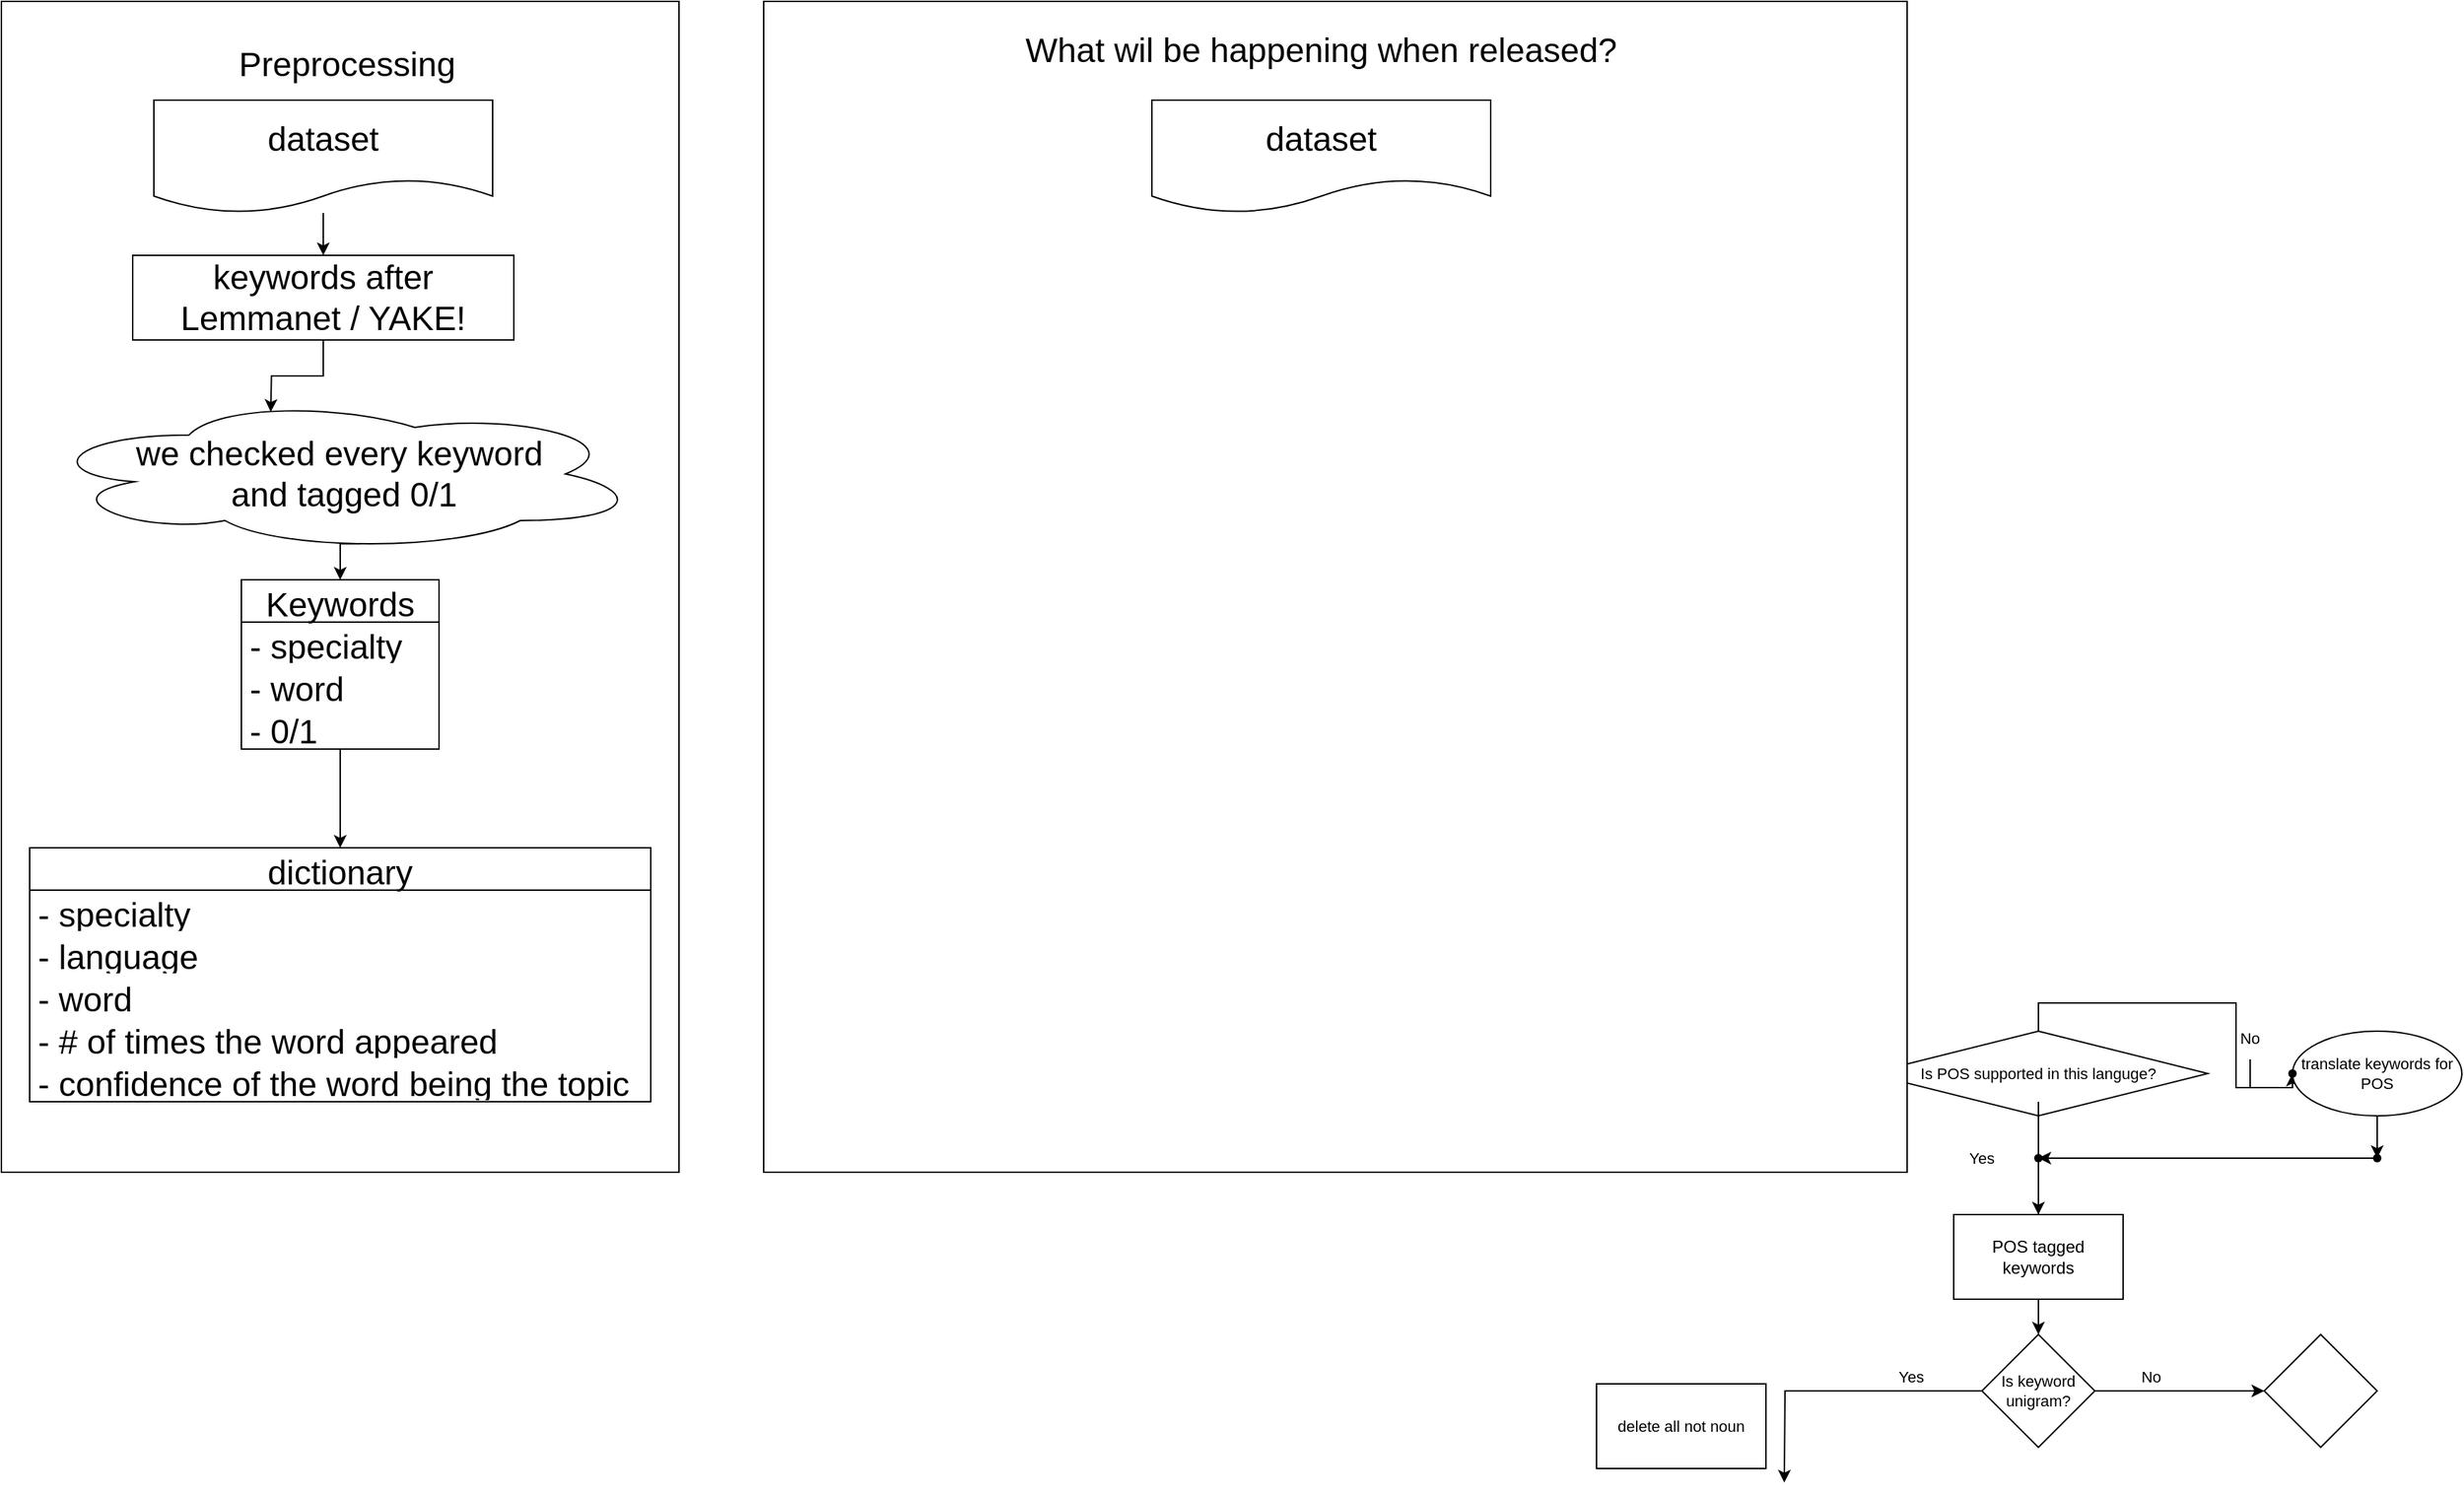 <mxfile version="20.0.4" type="github">
  <diagram id="jyxu2O19Q4zOR1j5VVk1" name="Page-1">
    <mxGraphModel dx="1955" dy="1150" grid="1" gridSize="10" guides="1" tooltips="1" connect="1" arrows="1" fold="1" page="1" pageScale="1" pageWidth="827" pageHeight="1169" math="0" shadow="0">
      <root>
        <mxCell id="0" />
        <mxCell id="1" parent="0" />
        <mxCell id="x0YamRShH7wEF_Pz-_7j-72" value="" style="rounded=0;whiteSpace=wrap;html=1;fontSize=24;" vertex="1" parent="1">
          <mxGeometry x="10" y="10" width="480" height="830" as="geometry" />
        </mxCell>
        <mxCell id="x0YamRShH7wEF_Pz-_7j-2" value="&lt;font style=&quot;font-size: 24px;&quot;&gt;Preprocessing&lt;/font&gt;" style="text;html=1;strokeColor=none;fillColor=none;align=center;verticalAlign=middle;whiteSpace=wrap;rounded=0;" vertex="1" parent="1">
          <mxGeometry x="40" y="40" width="430" height="30" as="geometry" />
        </mxCell>
        <mxCell id="x0YamRShH7wEF_Pz-_7j-68" value="" style="edgeStyle=orthogonalEdgeStyle;rounded=0;orthogonalLoop=1;jettySize=auto;html=1;fontSize=11;" edge="1" parent="1" source="x0YamRShH7wEF_Pz-_7j-3" target="x0YamRShH7wEF_Pz-_7j-64">
          <mxGeometry relative="1" as="geometry" />
        </mxCell>
        <mxCell id="x0YamRShH7wEF_Pz-_7j-3" value="Keywords" style="swimlane;fontStyle=0;childLayout=stackLayout;horizontal=1;startSize=30;horizontalStack=0;resizeParent=1;resizeParentMax=0;resizeLast=0;collapsible=1;marginBottom=0;fontSize=24;" vertex="1" parent="1">
          <mxGeometry x="180" y="420" width="140" height="120" as="geometry" />
        </mxCell>
        <mxCell id="x0YamRShH7wEF_Pz-_7j-4" value="- specialty" style="text;strokeColor=none;fillColor=none;align=left;verticalAlign=middle;spacingLeft=4;spacingRight=4;overflow=hidden;points=[[0,0.5],[1,0.5]];portConstraint=eastwest;rotatable=0;fontSize=24;" vertex="1" parent="x0YamRShH7wEF_Pz-_7j-3">
          <mxGeometry y="30" width="140" height="30" as="geometry" />
        </mxCell>
        <mxCell id="x0YamRShH7wEF_Pz-_7j-5" value="- word" style="text;strokeColor=none;fillColor=none;align=left;verticalAlign=middle;spacingLeft=4;spacingRight=4;overflow=hidden;points=[[0,0.5],[1,0.5]];portConstraint=eastwest;rotatable=0;fontSize=24;" vertex="1" parent="x0YamRShH7wEF_Pz-_7j-3">
          <mxGeometry y="60" width="140" height="30" as="geometry" />
        </mxCell>
        <mxCell id="x0YamRShH7wEF_Pz-_7j-6" value="- 0/1" style="text;strokeColor=none;fillColor=none;align=left;verticalAlign=middle;spacingLeft=4;spacingRight=4;overflow=hidden;points=[[0,0.5],[1,0.5]];portConstraint=eastwest;rotatable=0;fontSize=24;" vertex="1" parent="x0YamRShH7wEF_Pz-_7j-3">
          <mxGeometry y="90" width="140" height="30" as="geometry" />
        </mxCell>
        <mxCell id="x0YamRShH7wEF_Pz-_7j-16" value="" style="edgeStyle=orthogonalEdgeStyle;rounded=0;orthogonalLoop=1;jettySize=auto;html=1;fontSize=12;" edge="1" parent="1" source="x0YamRShH7wEF_Pz-_7j-8" target="x0YamRShH7wEF_Pz-_7j-14">
          <mxGeometry relative="1" as="geometry" />
        </mxCell>
        <mxCell id="x0YamRShH7wEF_Pz-_7j-8" value="dataset" style="shape=document;whiteSpace=wrap;html=1;boundedLbl=1;fontSize=24;" vertex="1" parent="1">
          <mxGeometry x="118" y="80" width="240" height="80" as="geometry" />
        </mxCell>
        <mxCell id="x0YamRShH7wEF_Pz-_7j-62" style="edgeStyle=orthogonalEdgeStyle;rounded=0;orthogonalLoop=1;jettySize=auto;html=1;exitX=0.5;exitY=1;exitDx=0;exitDy=0;entryX=0.4;entryY=0.1;entryDx=0;entryDy=0;entryPerimeter=0;fontSize=11;" edge="1" parent="1" source="x0YamRShH7wEF_Pz-_7j-14">
          <mxGeometry relative="1" as="geometry">
            <mxPoint x="200.8" y="301" as="targetPoint" />
          </mxGeometry>
        </mxCell>
        <mxCell id="x0YamRShH7wEF_Pz-_7j-14" value="keywords after Lemmanet / YAKE!" style="whiteSpace=wrap;html=1;sketch=0;fontSize=24;" vertex="1" parent="1">
          <mxGeometry x="103" y="190" width="270" height="60" as="geometry" />
        </mxCell>
        <mxCell id="x0YamRShH7wEF_Pz-_7j-28" value="" style="edgeStyle=orthogonalEdgeStyle;rounded=0;orthogonalLoop=1;jettySize=auto;html=1;fontSize=11;startArrow=none;" edge="1" parent="1" source="x0YamRShH7wEF_Pz-_7j-49" target="x0YamRShH7wEF_Pz-_7j-27">
          <mxGeometry relative="1" as="geometry" />
        </mxCell>
        <mxCell id="x0YamRShH7wEF_Pz-_7j-17" value="&lt;font style=&quot;font-size: 11px;&quot;&gt;Is POS supported in this languge?&lt;/font&gt;" style="rhombus;whiteSpace=wrap;html=1;sketch=0;" vertex="1" parent="1">
          <mxGeometry x="1333" y="740" width="240" height="60" as="geometry" />
        </mxCell>
        <mxCell id="x0YamRShH7wEF_Pz-_7j-40" style="edgeStyle=orthogonalEdgeStyle;rounded=0;orthogonalLoop=1;jettySize=auto;html=1;exitX=0.5;exitY=1;exitDx=0;exitDy=0;fontSize=11;" edge="1" parent="1" source="x0YamRShH7wEF_Pz-_7j-19" target="x0YamRShH7wEF_Pz-_7j-41">
          <mxGeometry relative="1" as="geometry">
            <mxPoint x="1452.667" y="980" as="targetPoint" />
          </mxGeometry>
        </mxCell>
        <mxCell id="x0YamRShH7wEF_Pz-_7j-19" value="POS tagged keywords" style="whiteSpace=wrap;html=1;sketch=0;" vertex="1" parent="1">
          <mxGeometry x="1393" y="870" width="120" height="60" as="geometry" />
        </mxCell>
        <mxCell id="x0YamRShH7wEF_Pz-_7j-32" value="" style="edgeStyle=orthogonalEdgeStyle;rounded=0;orthogonalLoop=1;jettySize=auto;html=1;fontSize=11;" edge="1" parent="1" source="x0YamRShH7wEF_Pz-_7j-25" target="x0YamRShH7wEF_Pz-_7j-31">
          <mxGeometry relative="1" as="geometry" />
        </mxCell>
        <mxCell id="x0YamRShH7wEF_Pz-_7j-25" value="translate keywords for POS" style="ellipse;whiteSpace=wrap;html=1;fontSize=11;" vertex="1" parent="1">
          <mxGeometry x="1633" y="740" width="120" height="60" as="geometry" />
        </mxCell>
        <mxCell id="x0YamRShH7wEF_Pz-_7j-27" value="" style="shape=waypoint;sketch=0;size=6;pointerEvents=1;points=[];fillColor=default;resizable=0;rotatable=0;perimeter=centerPerimeter;snapToPoint=1;" vertex="1" parent="1">
          <mxGeometry x="1613" y="750" width="40" height="40" as="geometry" />
        </mxCell>
        <mxCell id="x0YamRShH7wEF_Pz-_7j-35" value="" style="edgeStyle=orthogonalEdgeStyle;rounded=0;orthogonalLoop=1;jettySize=auto;html=1;fontSize=11;" edge="1" parent="1" source="x0YamRShH7wEF_Pz-_7j-31" target="x0YamRShH7wEF_Pz-_7j-34">
          <mxGeometry relative="1" as="geometry" />
        </mxCell>
        <mxCell id="x0YamRShH7wEF_Pz-_7j-31" value="" style="shape=waypoint;sketch=0;size=6;pointerEvents=1;points=[];fillColor=default;resizable=0;rotatable=0;perimeter=centerPerimeter;snapToPoint=1;fontSize=11;" vertex="1" parent="1">
          <mxGeometry x="1673" y="810" width="40" height="40" as="geometry" />
        </mxCell>
        <mxCell id="x0YamRShH7wEF_Pz-_7j-37" value="" style="edgeStyle=orthogonalEdgeStyle;rounded=0;orthogonalLoop=1;jettySize=auto;html=1;fontSize=11;" edge="1" parent="1" source="x0YamRShH7wEF_Pz-_7j-34" target="x0YamRShH7wEF_Pz-_7j-19">
          <mxGeometry relative="1" as="geometry" />
        </mxCell>
        <mxCell id="x0YamRShH7wEF_Pz-_7j-34" value="" style="shape=waypoint;sketch=0;size=6;pointerEvents=1;points=[];fillColor=default;resizable=0;rotatable=0;perimeter=centerPerimeter;snapToPoint=1;fontSize=11;" vertex="1" parent="1">
          <mxGeometry x="1433" y="810" width="40" height="40" as="geometry" />
        </mxCell>
        <mxCell id="x0YamRShH7wEF_Pz-_7j-36" value="" style="edgeStyle=orthogonalEdgeStyle;rounded=0;orthogonalLoop=1;jettySize=auto;html=1;fontSize=11;endArrow=none;" edge="1" parent="1" source="x0YamRShH7wEF_Pz-_7j-17" target="x0YamRShH7wEF_Pz-_7j-34">
          <mxGeometry relative="1" as="geometry">
            <mxPoint x="1453" y="800" as="sourcePoint" />
            <mxPoint x="1453" y="880" as="targetPoint" />
          </mxGeometry>
        </mxCell>
        <mxCell id="x0YamRShH7wEF_Pz-_7j-43" value="" style="edgeStyle=orthogonalEdgeStyle;rounded=0;orthogonalLoop=1;jettySize=auto;html=1;fontSize=11;entryX=0.5;entryY=0;entryDx=0;entryDy=0;startArrow=none;exitX=0;exitY=0.5;exitDx=0;exitDy=0;" edge="1" parent="1" source="x0YamRShH7wEF_Pz-_7j-41">
          <mxGeometry relative="1" as="geometry">
            <mxPoint x="1323" y="995" as="sourcePoint" />
            <mxPoint x="1272.997" y="1060" as="targetPoint" />
          </mxGeometry>
        </mxCell>
        <mxCell id="x0YamRShH7wEF_Pz-_7j-54" value="" style="edgeStyle=orthogonalEdgeStyle;rounded=0;orthogonalLoop=1;jettySize=auto;html=1;fontSize=11;" edge="1" parent="1" source="x0YamRShH7wEF_Pz-_7j-41" target="x0YamRShH7wEF_Pz-_7j-53">
          <mxGeometry relative="1" as="geometry" />
        </mxCell>
        <mxCell id="x0YamRShH7wEF_Pz-_7j-41" value="Is keyword unigram?" style="rhombus;whiteSpace=wrap;html=1;fontSize=11;" vertex="1" parent="1">
          <mxGeometry x="1412.997" y="955" width="80" height="80" as="geometry" />
        </mxCell>
        <mxCell id="x0YamRShH7wEF_Pz-_7j-42" value="delete all not noun" style="whiteSpace=wrap;html=1;fontSize=11;" vertex="1" parent="1">
          <mxGeometry x="1139.997" y="990" width="120" height="60" as="geometry" />
        </mxCell>
        <mxCell id="x0YamRShH7wEF_Pz-_7j-50" value="Yes" style="text;html=1;strokeColor=none;fillColor=none;align=center;verticalAlign=middle;whiteSpace=wrap;rounded=0;fontSize=11;" vertex="1" parent="1">
          <mxGeometry x="1383" y="815" width="60" height="30" as="geometry" />
        </mxCell>
        <mxCell id="x0YamRShH7wEF_Pz-_7j-52" value="Yes" style="text;html=1;strokeColor=none;fillColor=none;align=center;verticalAlign=middle;whiteSpace=wrap;rounded=0;fontSize=11;" vertex="1" parent="1">
          <mxGeometry x="1333" y="970" width="60" height="30" as="geometry" />
        </mxCell>
        <mxCell id="x0YamRShH7wEF_Pz-_7j-53" value="" style="rhombus;whiteSpace=wrap;html=1;fontSize=11;" vertex="1" parent="1">
          <mxGeometry x="1612.997" y="955" width="80" height="80" as="geometry" />
        </mxCell>
        <mxCell id="x0YamRShH7wEF_Pz-_7j-55" value="No" style="text;html=1;strokeColor=none;fillColor=none;align=center;verticalAlign=middle;whiteSpace=wrap;rounded=0;fontSize=11;" vertex="1" parent="1">
          <mxGeometry x="1503" y="970" width="60" height="30" as="geometry" />
        </mxCell>
        <mxCell id="x0YamRShH7wEF_Pz-_7j-63" style="edgeStyle=orthogonalEdgeStyle;rounded=0;orthogonalLoop=1;jettySize=auto;html=1;exitX=0.55;exitY=0.95;exitDx=0;exitDy=0;exitPerimeter=0;entryX=0.5;entryY=0;entryDx=0;entryDy=0;fontSize=11;" edge="1" parent="1" target="x0YamRShH7wEF_Pz-_7j-3">
          <mxGeometry relative="1" as="geometry">
            <mxPoint x="264.85" y="394.5" as="sourcePoint" />
          </mxGeometry>
        </mxCell>
        <mxCell id="x0YamRShH7wEF_Pz-_7j-61" value="we checked every keyword&lt;br style=&quot;font-size: 24px;&quot;&gt;&amp;nbsp;and tagged 0/1" style="ellipse;shape=cloud;whiteSpace=wrap;html=1;fontSize=24;" vertex="1" parent="1">
          <mxGeometry x="36" y="290" width="427" height="110" as="geometry" />
        </mxCell>
        <mxCell id="x0YamRShH7wEF_Pz-_7j-64" value="dictionary" style="swimlane;fontStyle=0;childLayout=stackLayout;horizontal=1;startSize=30;horizontalStack=0;resizeParent=1;resizeParentMax=0;resizeLast=0;collapsible=1;marginBottom=0;fontSize=24;" vertex="1" parent="1">
          <mxGeometry x="30" y="610" width="440" height="180" as="geometry" />
        </mxCell>
        <mxCell id="x0YamRShH7wEF_Pz-_7j-65" value="- specialty" style="text;strokeColor=none;fillColor=none;align=left;verticalAlign=middle;spacingLeft=4;spacingRight=4;overflow=hidden;points=[[0,0.5],[1,0.5]];portConstraint=eastwest;rotatable=0;fontSize=24;" vertex="1" parent="x0YamRShH7wEF_Pz-_7j-64">
          <mxGeometry y="30" width="440" height="30" as="geometry" />
        </mxCell>
        <mxCell id="x0YamRShH7wEF_Pz-_7j-70" value="- language" style="text;strokeColor=none;fillColor=none;align=left;verticalAlign=middle;spacingLeft=4;spacingRight=4;overflow=hidden;points=[[0,0.5],[1,0.5]];portConstraint=eastwest;rotatable=0;fontSize=24;" vertex="1" parent="x0YamRShH7wEF_Pz-_7j-64">
          <mxGeometry y="60" width="440" height="30" as="geometry" />
        </mxCell>
        <mxCell id="x0YamRShH7wEF_Pz-_7j-66" value="- word" style="text;strokeColor=none;fillColor=none;align=left;verticalAlign=middle;spacingLeft=4;spacingRight=4;overflow=hidden;points=[[0,0.5],[1,0.5]];portConstraint=eastwest;rotatable=0;fontSize=24;" vertex="1" parent="x0YamRShH7wEF_Pz-_7j-64">
          <mxGeometry y="90" width="440" height="30" as="geometry" />
        </mxCell>
        <mxCell id="x0YamRShH7wEF_Pz-_7j-67" value="- # of times the word appeared" style="text;strokeColor=none;fillColor=none;align=left;verticalAlign=middle;spacingLeft=4;spacingRight=4;overflow=hidden;points=[[0,0.5],[1,0.5]];portConstraint=eastwest;rotatable=0;fontSize=24;" vertex="1" parent="x0YamRShH7wEF_Pz-_7j-64">
          <mxGeometry y="120" width="440" height="30" as="geometry" />
        </mxCell>
        <mxCell id="x0YamRShH7wEF_Pz-_7j-69" value="- confidence of the word being the topic" style="text;strokeColor=none;fillColor=none;align=left;verticalAlign=middle;spacingLeft=4;spacingRight=4;overflow=hidden;points=[[0,0.5],[1,0.5]];portConstraint=eastwest;rotatable=0;fontSize=24;" vertex="1" parent="x0YamRShH7wEF_Pz-_7j-64">
          <mxGeometry y="150" width="440" height="30" as="geometry" />
        </mxCell>
        <mxCell id="x0YamRShH7wEF_Pz-_7j-49" value="No" style="text;html=1;strokeColor=none;fillColor=none;align=center;verticalAlign=middle;whiteSpace=wrap;rounded=0;fontSize=11;" vertex="1" parent="1">
          <mxGeometry x="1573" y="730" width="60" height="30" as="geometry" />
        </mxCell>
        <mxCell id="x0YamRShH7wEF_Pz-_7j-74" value="" style="edgeStyle=orthogonalEdgeStyle;rounded=0;orthogonalLoop=1;jettySize=auto;html=1;fontSize=11;endArrow=none;" edge="1" parent="1" source="x0YamRShH7wEF_Pz-_7j-17" target="x0YamRShH7wEF_Pz-_7j-49">
          <mxGeometry relative="1" as="geometry">
            <mxPoint x="1573" y="770" as="sourcePoint" />
            <mxPoint x="1633" y="770" as="targetPoint" />
          </mxGeometry>
        </mxCell>
        <mxCell id="x0YamRShH7wEF_Pz-_7j-76" value="" style="rounded=0;whiteSpace=wrap;html=1;fontSize=24;" vertex="1" parent="1">
          <mxGeometry x="550" y="10" width="810" height="830" as="geometry" />
        </mxCell>
        <mxCell id="x0YamRShH7wEF_Pz-_7j-77" value="What wil be happening when released?" style="text;html=1;strokeColor=none;fillColor=none;align=center;verticalAlign=middle;whiteSpace=wrap;rounded=0;fontSize=24;" vertex="1" parent="1">
          <mxGeometry x="570" y="30" width="750" height="30" as="geometry" />
        </mxCell>
        <mxCell id="x0YamRShH7wEF_Pz-_7j-78" value="dataset" style="shape=document;whiteSpace=wrap;html=1;boundedLbl=1;fontSize=24;" vertex="1" parent="1">
          <mxGeometry x="825" y="80" width="240" height="80" as="geometry" />
        </mxCell>
      </root>
    </mxGraphModel>
  </diagram>
</mxfile>
